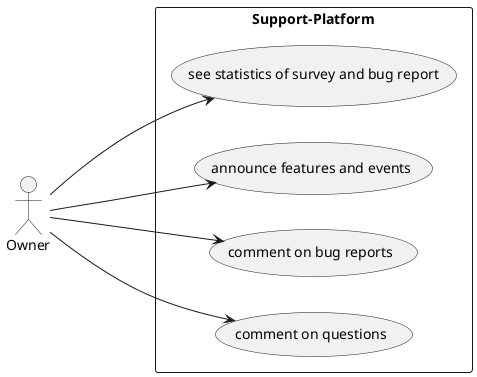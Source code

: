 @startuml
'https://plantuml.com/use-case-diagram


left to right direction
:Owner:

rectangle Support-Platform{
 Owner ---> (see statistics of survey and bug report)
 Owner ---> (announce features and events)
 Owner ---> (comment on bug reports)
 Owner ---> (comment on questions)
}
@enduml
